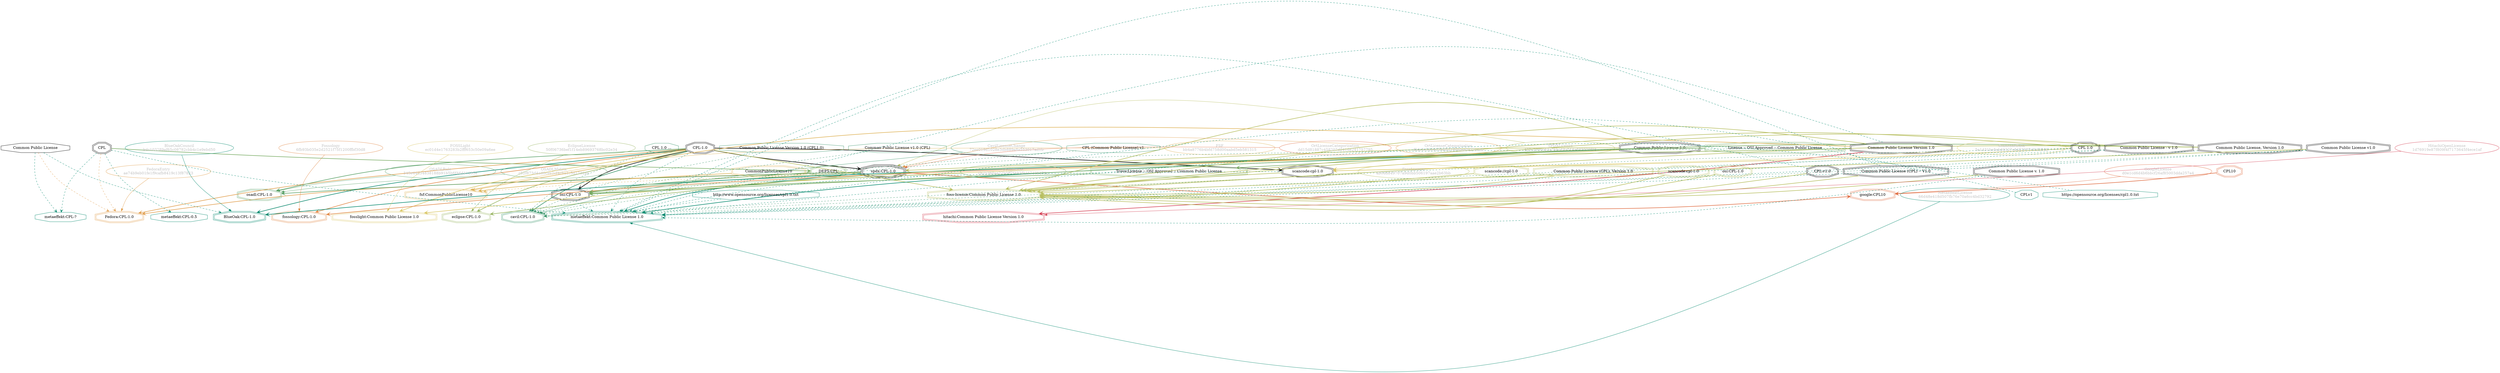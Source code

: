 strict digraph {
    node [shape=box];
    graph [splines=curved];
    1330 [label="SPDXLicense\n425c2990c63a7bbc43c514e832029f38"
         ,fontcolor=gray
         ,color="#b8bf62"
         ,fillcolor="beige;1"
         ,shape=ellipse];
    1331 [label="spdx:CPL-1.0"
         ,shape=tripleoctagon];
    1332 [label="CPL-1.0"
         ,shape=doubleoctagon];
    1333 [label="Common Public License 1.0"
         ,shape=doubleoctagon];
    4970 [label="OSILicense\n1b25360ae22b0ff7f493f946740b479c"
         ,fontcolor=gray
         ,color="#78ab63"
         ,fillcolor="beige;1"
         ,shape=ellipse];
    4971 [label="osi:CPL-1.0"
         ,shape=doubleoctagon];
    4972 [label="Common Public License, Version 1.0"
         ,shape=doubleoctagon];
    4973 [label="DEP5:CPL"
         ,color="#78ab63"
         ,shape=doubleoctagon];
    4974 [label=CPL
         ,shape=doubleoctagon];
    4975 [label="Trove:License :: OSI Approved :: Common Public License"
         ,color="#78ab63"
         ,shape=doubleoctagon];
    4976 [label="License :: OSI Approved :: Common Public License"
         ,color="#78ab63"
         ,shape=doubleoctagon];
    5647 [label="GoogleLicense\nd0e1cd6d4b6bbcf26af85003dda257a4"
         ,fontcolor=gray
         ,color="#e06f45"
         ,fillcolor="beige;1"
         ,shape=ellipse];
    5648 [label="google:CPL10"
         ,color="#e06f45"
         ,shape=doubleoctagon];
    5649 [label=CPL10
         ,color="#e06f45"
         ,shape=doubleoctagon];
    6251 [label="FedoraEntry\nae74b9eb01fe1f9cafb8419c13f87823"
         ,fontcolor=gray
         ,color="#e09d4b"
         ,fillcolor="beige;1"
         ,shape=ellipse];
    6252 [label="Fedora:CPL-1.0"
         ,color="#e09d4b"
         ,shape=doubleoctagon];
    6253 [label="Common Public License"
         ,shape=octagon];
    9385 [label="BlueOakCouncil\nbdc103289ef65c08782cbb4c1e9ebd50"
         ,fontcolor=gray
         ,color="#00876c"
         ,fillcolor="beige;1"
         ,shape=ellipse];
    9386 [label="BlueOak:CPL-1.0"
         ,color="#00876c"
         ,shape=doubleoctagon];
    9525 [label="OSADLRule\n345e44d34838188b91b5b6f46d41235e"
         ,fontcolor=gray
         ,color="#58a066"
         ,fillcolor="beige;1"
         ,shape=ellipse];
    9526 [label="osadl:CPL-1.0"
         ,color="#58a066"
         ,shape=doubleoctagon];
    9838 [label="OSADLMatrix\nc52f873d4ad6c9a2cf4cba1c5d1732ab"
         ,fontcolor=gray
         ,color="#58a066"
         ,fillcolor="beige;1"
         ,shape=ellipse];
    10125 [label="FSF\nbb4a8776b4bfd758d00aabd5eb581315"
          ,fontcolor=gray
          ,color="#deb256"
          ,fillcolor="beige;1"
          ,shape=ellipse];
    10126 [label="fsf:CommonPublicLicense10"
          ,color="#deb256"
          ,shape=doubleoctagon];
    10127 [label=CommonPublicLicense10
          ,color="#deb256"
          ,shape=doubleoctagon];
    10128 [label="Common Public License Version 1.0"
          ,shape=doubleoctagon];
    14246 [label="ScancodeData\n5e1431be5eb69327c8452637e0cf4843"
          ,fontcolor=gray
          ,color="#dac767"
          ,fillcolor="beige;1"
          ,shape=ellipse];
    14247 [label="scancode:cpl-1.0"
          ,shape=doubleoctagon];
    14248 [label="CPL 1.0"
          ,shape=doubleoctagon];
    26113 [label="Fossology\n6fb93b035e2d2521f75f1200ffbf30d8"
          ,fontcolor=gray
          ,color="#e18745"
          ,fillcolor="beige;1"
          ,shape=ellipse];
    26114 [label="fossology:CPL-1.0"
          ,color="#e18745"
          ,shape=doubleoctagon];
    28639 [label="OrtLicenseCategorization\ndd15d81887c458207d241de241757795"
          ,fontcolor=gray
          ,color="#e06f45"
          ,fillcolor="beige;1"
          ,shape=ellipse];
    35437 [label="OrtLicenseCategorization\nf5dc5c5d04659afb216fd0ee0a27ca2b"
          ,fontcolor=gray
          ,color="#e09d4b"
          ,fillcolor="beige;1"
          ,shape=ellipse];
    36706 [label="CavilLicenseChange\n72ee019d1028e3db889e8a553917ad1b"
          ,fontcolor=gray
          ,color="#379469"
          ,fillcolor="beige;1"
          ,shape=ellipse];
    36707 [label="cavil:CPL-1.0"
          ,color="#379469"
          ,shape=doubleoctagon];
    36708 [label="CPL (Common Public License) v1"
          ,color="#379469"
          ,shape=octagon];
    36709 [label="CPL 1.0 ..."
          ,color="#379469"
          ,shape=octagon];
    36710 [label="Common Public License - v 1.0"
          ,shape=doubleoctagon];
    36711 [label="Common Public License Version 1.0 (CPL1.0)"
          ,color="#379469"
          ,shape=octagon];
    36712 [label="Common Public License v1.0"
          ,shape=doubleoctagon];
    36713 [label="Common Public License v1.0 (CPL)"
          ,color="#379469"
          ,shape=octagon];
    40550 [label="MetaeffektLicense\n66d48e418d507fb76e70a6cc4bd32792"
          ,fontcolor=gray
          ,color="#00876c"
          ,fillcolor="beige;1"
          ,shape=ellipse];
    40551 [label="metaeffekt:Common Public License 1.0"
          ,color="#00876c"
          ,shape=doubleoctagon];
    40552 [label="CPL-v1.0"
          ,shape=doubleoctagon];
    40553 [label="Common Public License (CPL) -- V1.0"
          ,shape=doubleoctagon];
    40554 [label="Common Public License v. 1.0"
          ,shape=doubleoctagon];
    40555 [label=CPLv1
          ,color="#00876c"
          ,shape=octagon];
    40556 [label="https://opensource.org/licenses/cpl1.0.txt"
          ,color="#00876c"
          ,shape=octagon];
    40558 [label="http://www.opensource.org/licenses/cpl1.0.txt"
          ,color="#00876c"
          ,shape=octagon];
    40561 [label="metaeffekt:CPL-0.5"
          ,color="#00876c"
          ,shape=octagon];
    40565 [label="metaeffekt:CPL-?"
          ,color="#00876c"
          ,shape=octagon];
    50455 [label="FossLicense\nab0dd849707a9d0bb506197aae2b63bb"
          ,fontcolor=gray
          ,color="#b8bf62"
          ,fillcolor="beige;1"
          ,shape=ellipse];
    50456 [label="foss-license:Common Public License 1.0"
          ,color="#b8bf62"
          ,shape=doubleoctagon];
    50457 [label="scancode://cpl-1.0"
          ,color="#b8bf62"
          ,shape=doubleoctagon];
    50458 [label="Common Public License (CPL), Version 1.0"
          ,color="#b8bf62"
          ,shape=doubleoctagon];
    50459 [label="scancode:cpl-1.0"
          ,color="#b8bf62"
          ,shape=doubleoctagon];
    50460 [label="osi:CPL-1.0"
          ,color="#b8bf62"
          ,shape=doubleoctagon];
    50958 [label="FOSSLight\nec01d4e1763283b2fff653c50e09a6ee"
          ,fontcolor=gray
          ,color="#dac767"
          ,fillcolor="beige;1"
          ,shape=ellipse];
    50959 [label="fosslight:Common Public License 1.0"
          ,color="#dac767"
          ,shape=doubleoctagon];
    51278 [label="HitachiOpenLicense\n1d76919e87f809f4f7173645f4ece1af"
          ,fontcolor=gray
          ,color="#d43d51"
          ,fillcolor="beige;1"
          ,shape=ellipse];
    51279 [label="hitachi:Common Public License Version 1.0"
          ,color="#d43d51"
          ,shape=doubleoctagon];
    54268 [label="EclipseLicense\n50f06736bef1f14eb89693768bc02e34"
          ,fontcolor=gray
          ,color="#98b561"
          ,fillcolor="beige;1"
          ,shape=ellipse];
    54269 [label="eclipse:CPL-1.0"
          ,color="#98b561"
          ,shape=doubleoctagon];
    1330 -> 1331 [weight=0.5
                 ,color="#b8bf62"];
    1331 -> 4971 [style=bold
                 ,arrowhead=vee
                 ,weight=0.7
                 ,color="#78ab63"];
    1331 -> 5648 [style=bold
                 ,arrowhead=vee
                 ,weight=0.7
                 ,color="#e06f45"];
    1331 -> 6252 [style=bold
                 ,arrowhead=vee
                 ,weight=0.7
                 ,color="#e09d4b"];
    1331 -> 9526 [style=bold
                 ,arrowhead=vee
                 ,weight=0.7
                 ,color="#58a066"];
    1331 -> 10126 [style=dashed
                  ,arrowhead=vee
                  ,weight=0.5
                  ,color="#deb256"];
    1331 -> 40551 [style=bold
                  ,arrowhead=vee
                  ,weight=0.7
                  ,color="#00876c"];
    1332 -> 1331 [style=bold
                 ,arrowhead=vee
                 ,weight=0.7];
    1332 -> 4971 [style=bold
                 ,arrowhead=vee
                 ,weight=0.7];
    1332 -> 6252 [style=bold
                 ,arrowhead=vee
                 ,weight=0.7
                 ,color="#e09d4b"];
    1332 -> 9386 [style=bold
                 ,arrowhead=vee
                 ,weight=0.7
                 ,color="#00876c"];
    1332 -> 9526 [style=bold
                 ,arrowhead=vee
                 ,weight=0.7
                 ,color="#58a066"];
    1332 -> 14247 [style=bold
                  ,arrowhead=vee
                  ,weight=0.7];
    1332 -> 26114 [style=bold
                  ,arrowhead=vee
                  ,weight=0.7
                  ,color="#e18745"];
    1332 -> 36707 [style=bold
                  ,arrowhead=vee
                  ,weight=0.7
                  ,color="#379469"];
    1332 -> 36707 [style=bold
                  ,arrowhead=vee
                  ,weight=0.7
                  ,color="#379469"];
    1332 -> 40551 [style=dashed
                  ,arrowhead=vee
                  ,weight=0.5
                  ,color="#00876c"];
    1332 -> 50456 [style=bold
                  ,arrowhead=vee
                  ,weight=0.7
                  ,color="#b8bf62"];
    1332 -> 50959 [style=bold
                  ,arrowhead=vee
                  ,weight=0.7
                  ,color="#dac767"];
    1332 -> 54269 [style=bold
                  ,arrowhead=vee
                  ,weight=0.7
                  ,color="#98b561"];
    1333 -> 1331 [style=bold
                 ,arrowhead=vee
                 ,weight=0.7
                 ,color="#b8bf62"];
    1333 -> 9386 [style=bold
                 ,arrowhead=vee
                 ,weight=0.7
                 ,color="#00876c"];
    1333 -> 14247 [style=bold
                  ,arrowhead=vee
                  ,weight=0.7
                  ,color="#dac767"];
    1333 -> 26114 [style=bold
                  ,arrowhead=vee
                  ,weight=0.7
                  ,color="#e18745"];
    1333 -> 40551 [style=bold
                  ,arrowhead=vee
                  ,weight=0.7
                  ,color="#00876c"];
    1333 -> 40551 [style=bold
                  ,arrowhead=vee
                  ,weight=0.7
                  ,color="#00876c"];
    1333 -> 50456 [style=bold
                  ,arrowhead=vee
                  ,weight=0.7
                  ,color="#b8bf62"];
    1333 -> 50959 [style=bold
                  ,arrowhead=vee
                  ,weight=0.7
                  ,color="#dac767"];
    4970 -> 4971 [weight=0.5
                 ,color="#78ab63"];
    4971 -> 40551 [style=dashed
                  ,arrowhead=vee
                  ,weight=0.5
                  ,color="#00876c"];
    4972 -> 4971 [style=bold
                 ,arrowhead=vee
                 ,weight=0.7
                 ,color="#78ab63"];
    4972 -> 40551 [style=dashed
                  ,arrowhead=vee
                  ,weight=0.5
                  ,color="#00876c"];
    4972 -> 50456 [style=bold
                  ,arrowhead=vee
                  ,weight=0.7
                  ,color="#b8bf62"];
    4973 -> 4971 [style=bold
                 ,arrowhead=vee
                 ,weight=0.7
                 ,color="#78ab63"];
    4974 -> 4973 [style=bold
                 ,arrowhead=vee
                 ,weight=0.7
                 ,color="#78ab63"];
    4974 -> 6252 [style=dashed
                 ,arrowhead=vee
                 ,weight=0.5
                 ,color="#e09d4b"];
    4974 -> 40551 [style=dashed
                  ,arrowhead=vee
                  ,weight=0.5
                  ,color="#00876c"];
    4974 -> 40561 [style=dashed
                  ,arrowhead=vee
                  ,weight=0.5
                  ,color="#00876c"];
    4974 -> 40565 [style=dashed
                  ,arrowhead=vee
                  ,weight=0.5
                  ,color="#00876c"];
    4975 -> 4971 [style=bold
                 ,arrowhead=vee
                 ,weight=0.7
                 ,color="#78ab63"];
    4976 -> 4975 [style=bold
                 ,arrowhead=vee
                 ,weight=0.7
                 ,color="#78ab63"];
    5647 -> 5648 [weight=0.5
                 ,color="#e06f45"];
    5649 -> 5648 [style=bold
                 ,arrowhead=vee
                 ,weight=0.7
                 ,color="#e06f45"];
    6251 -> 6252 [weight=0.5
                 ,color="#e09d4b"];
    6253 -> 6252 [style=dashed
                 ,arrowhead=vee
                 ,weight=0.5
                 ,color="#e09d4b"];
    6253 -> 9386 [style=dashed
                 ,arrowhead=vee
                 ,weight=0.5
                 ,color="#00876c"];
    6253 -> 40565 [style=dashed
                  ,arrowhead=vee
                  ,weight=0.5
                  ,color="#00876c"];
    9385 -> 9386 [weight=0.5
                 ,color="#00876c"];
    9525 -> 9526 [weight=0.5
                 ,color="#58a066"];
    9838 -> 9526 [weight=0.5
                 ,color="#58a066"];
    10125 -> 10126 [weight=0.5
                   ,color="#deb256"];
    10127 -> 10126 [style=bold
                   ,arrowhead=vee
                   ,weight=0.7
                   ,color="#deb256"];
    10128 -> 10126 [style=bold
                   ,arrowhead=vee
                   ,weight=0.7
                   ,color="#deb256"];
    10128 -> 36707 [style=dashed
                   ,arrowhead=vee
                   ,weight=0.5
                   ,color="#379469"];
    10128 -> 40551 [style=dashed
                   ,arrowhead=vee
                   ,weight=0.5
                   ,color="#00876c"];
    10128 -> 50456 [style=bold
                   ,arrowhead=vee
                   ,weight=0.7
                   ,color="#b8bf62"];
    10128 -> 51279 [style=bold
                   ,arrowhead=vee
                   ,weight=0.7
                   ,color="#d43d51"];
    10128 -> 54269 [style=bold
                   ,arrowhead=vee
                   ,weight=0.7
                   ,color="#98b561"];
    14246 -> 14247 [weight=0.5
                   ,color="#dac767"];
    14247 -> 40551 [style=dashed
                   ,arrowhead=vee
                   ,weight=0.5
                   ,color="#00876c"];
    14247 -> 50456 [style=bold
                   ,arrowhead=vee
                   ,weight=0.7
                   ,color="#b8bf62"];
    14248 -> 14247 [style=bold
                   ,arrowhead=vee
                   ,weight=0.7
                   ,color="#dac767"];
    14248 -> 36707 [style=dashed
                   ,arrowhead=vee
                   ,weight=0.5
                   ,color="#379469"];
    14248 -> 40551 [style=dashed
                   ,arrowhead=vee
                   ,weight=0.5
                   ,color="#00876c"];
    14248 -> 50456 [style=bold
                   ,arrowhead=vee
                   ,weight=0.7
                   ,color="#b8bf62"];
    26113 -> 26114 [weight=0.5
                   ,color="#e18745"];
    28639 -> 1331 [weight=0.5
                  ,color="#e06f45"];
    35437 -> 1331 [weight=0.5
                  ,color="#e09d4b"];
    36706 -> 36707 [weight=0.5
                   ,color="#379469"];
    36708 -> 36707 [style=dashed
                   ,arrowhead=vee
                   ,weight=0.5
                   ,color="#379469"];
    36709 -> 36707 [style=dashed
                   ,arrowhead=vee
                   ,weight=0.5
                   ,color="#379469"];
    36710 -> 36707 [style=dashed
                   ,arrowhead=vee
                   ,weight=0.5
                   ,color="#379469"];
    36710 -> 40551 [style=dashed
                   ,arrowhead=vee
                   ,weight=0.5
                   ,color="#00876c"];
    36710 -> 50456 [style=bold
                   ,arrowhead=vee
                   ,weight=0.7
                   ,color="#b8bf62"];
    36711 -> 36707 [style=dashed
                   ,arrowhead=vee
                   ,weight=0.5
                   ,color="#379469"];
    36712 -> 36707 [style=dashed
                   ,arrowhead=vee
                   ,weight=0.5
                   ,color="#379469"];
    36712 -> 40551 [style=dashed
                   ,arrowhead=vee
                   ,weight=0.5
                   ,color="#00876c"];
    36712 -> 50456 [style=bold
                   ,arrowhead=vee
                   ,weight=0.7
                   ,color="#b8bf62"];
    36713 -> 36707 [style=dashed
                   ,arrowhead=vee
                   ,weight=0.5
                   ,color="#379469"];
    40550 -> 40551 [weight=0.5
                   ,color="#00876c"];
    40552 -> 40551 [style=dashed
                   ,arrowhead=vee
                   ,weight=0.5
                   ,color="#00876c"];
    40552 -> 50456 [style=bold
                   ,arrowhead=vee
                   ,weight=0.7
                   ,color="#b8bf62"];
    40553 -> 40551 [style=dashed
                   ,arrowhead=vee
                   ,weight=0.5
                   ,color="#00876c"];
    40553 -> 50456 [style=bold
                   ,arrowhead=vee
                   ,weight=0.7
                   ,color="#b8bf62"];
    40554 -> 40551 [style=dashed
                   ,arrowhead=vee
                   ,weight=0.5
                   ,color="#00876c"];
    40554 -> 50456 [style=bold
                   ,arrowhead=vee
                   ,weight=0.7
                   ,color="#b8bf62"];
    40555 -> 40551 [style=dashed
                   ,arrowhead=vee
                   ,weight=0.5
                   ,color="#00876c"];
    40556 -> 40551 [style=dashed
                   ,arrowhead=vee
                   ,weight=0.5
                   ,color="#00876c"];
    40558 -> 40551 [style=dashed
                   ,arrowhead=vee
                   ,weight=0.5
                   ,color="#00876c"];
    50455 -> 50456 [weight=0.5
                   ,color="#b8bf62"];
    50457 -> 50456 [style=bold
                   ,arrowhead=vee
                   ,weight=0.7
                   ,color="#b8bf62"];
    50458 -> 50456 [style=bold
                   ,arrowhead=vee
                   ,weight=0.7
                   ,color="#b8bf62"];
    50459 -> 50456 [style=bold
                   ,arrowhead=vee
                   ,weight=0.7
                   ,color="#b8bf62"];
    50460 -> 50456 [style=bold
                   ,arrowhead=vee
                   ,weight=0.7
                   ,color="#b8bf62"];
    50958 -> 50959 [weight=0.5
                   ,color="#dac767"];
    51278 -> 51279 [weight=0.5
                   ,color="#d43d51"];
    54268 -> 54269 [weight=0.5
                   ,color="#98b561"];
}
